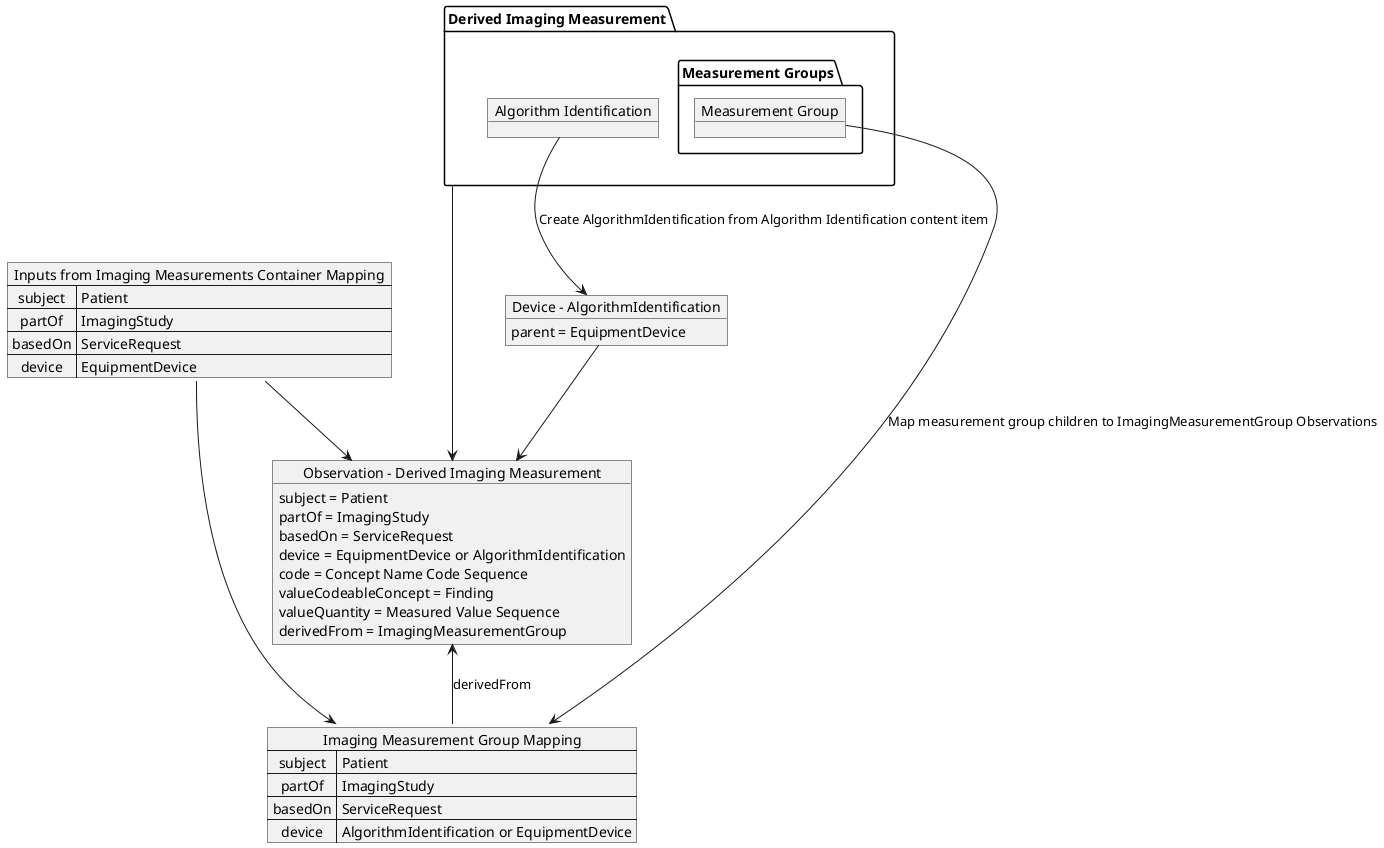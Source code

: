 @startuml derived_imaging_measurement_mapping

map "Inputs from Imaging Measurements Container Mapping" as inputs {
   subject => Patient
   partOf => ImagingStudy
   basedOn => ServiceRequest
   device => EquipmentDevice
}

package "Derived Imaging Measurement" as derivedMeasurement {
   object "Algorithm Identification" as algorithm
   package "Measurement Groups" {
    object "Measurement Group" as measurementGroup
   }
}

object "Device - AlgorithmIdentification" as AlgorithmIdentification {
    parent = EquipmentDevice
}

object "Observation - Derived Imaging Measurement" as derivedImagingMeasurement {
    subject = Patient
    partOf = ImagingStudy
    basedOn = ServiceRequest
    device = EquipmentDevice or AlgorithmIdentification
    code = Concept Name Code Sequence
    valueCodeableConcept = Finding
    valueQuantity = Measured Value Sequence
    derivedFrom = ImagingMeasurementGroup
}

map "Imaging Measurement Group Mapping" as imagingMeasurementGroupMap {
    subject => Patient
    partOf => ImagingStudy
    basedOn => ServiceRequest
    device => AlgorithmIdentification or EquipmentDevice
}

algorithm --> AlgorithmIdentification: Create AlgorithmIdentification from Algorithm Identification content item

inputs --> derivedImagingMeasurement
AlgorithmIdentification --> derivedImagingMeasurement
derivedMeasurement --> derivedImagingMeasurement

inputs --> imagingMeasurementGroupMap
measurementGroup --> imagingMeasurementGroupMap: Map measurement group children to ImagingMeasurementGroup Observations
derivedImagingMeasurement <-- imagingMeasurementGroupMap: derivedFrom
@enduml